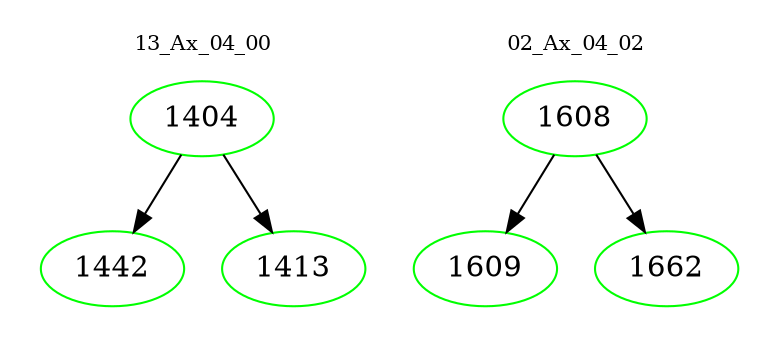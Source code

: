 digraph{
subgraph cluster_0 {
color = white
label = "13_Ax_04_00";
fontsize=10;
T0_1404 [label="1404", color="green"]
T0_1404 -> T0_1442 [color="black"]
T0_1442 [label="1442", color="green"]
T0_1404 -> T0_1413 [color="black"]
T0_1413 [label="1413", color="green"]
}
subgraph cluster_1 {
color = white
label = "02_Ax_04_02";
fontsize=10;
T1_1608 [label="1608", color="green"]
T1_1608 -> T1_1609 [color="black"]
T1_1609 [label="1609", color="green"]
T1_1608 -> T1_1662 [color="black"]
T1_1662 [label="1662", color="green"]
}
}
